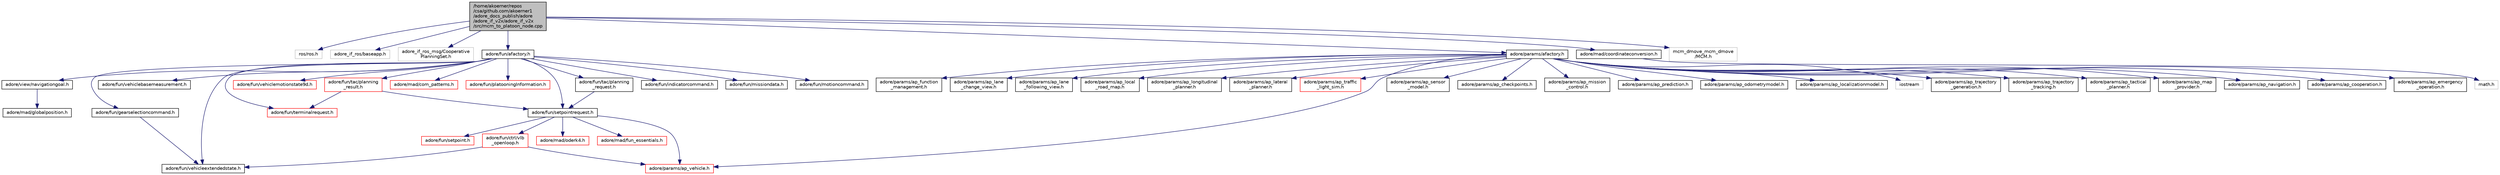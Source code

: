 digraph "/home/akoerner/repos/csa/github.com/akoerner1/adore_docs_publish/adore/adore_if_v2x/adore_if_v2x/src/mcm_to_platoon_node.cpp"
{
 // LATEX_PDF_SIZE
  edge [fontname="Helvetica",fontsize="10",labelfontname="Helvetica",labelfontsize="10"];
  node [fontname="Helvetica",fontsize="10",shape=record];
  Node1 [label="/home/akoerner/repos\l/csa/github.com/akoerner1\l/adore_docs_publish/adore\l/adore_if_v2x/adore_if_v2x\l/src/mcm_to_platoon_node.cpp",height=0.2,width=0.4,color="black", fillcolor="grey75", style="filled", fontcolor="black",tooltip=" "];
  Node1 -> Node2 [color="midnightblue",fontsize="10",style="solid",fontname="Helvetica"];
  Node2 [label="ros/ros.h",height=0.2,width=0.4,color="grey75", fillcolor="white", style="filled",tooltip=" "];
  Node1 -> Node3 [color="midnightblue",fontsize="10",style="solid",fontname="Helvetica"];
  Node3 [label="adore_if_ros/baseapp.h",height=0.2,width=0.4,color="grey75", fillcolor="white", style="filled",tooltip=" "];
  Node1 -> Node4 [color="midnightblue",fontsize="10",style="solid",fontname="Helvetica"];
  Node4 [label="adore_if_ros_msg/Cooperative\lPlanningSet.h",height=0.2,width=0.4,color="grey75", fillcolor="white", style="filled",tooltip=" "];
  Node1 -> Node5 [color="midnightblue",fontsize="10",style="solid",fontname="Helvetica"];
  Node5 [label="adore/fun/afactory.h",height=0.2,width=0.4,color="black", fillcolor="white", style="filled",URL="$fun_2include_2adore_2fun_2afactory_8h.html",tooltip=" "];
  Node5 -> Node6 [color="midnightblue",fontsize="10",style="solid",fontname="Helvetica"];
  Node6 [label="adore/fun/gearselectioncommand.h",height=0.2,width=0.4,color="black", fillcolor="white", style="filled",URL="$gearselectioncommand_8h.html",tooltip=" "];
  Node6 -> Node7 [color="midnightblue",fontsize="10",style="solid",fontname="Helvetica"];
  Node7 [label="adore/fun/vehicleextendedstate.h",height=0.2,width=0.4,color="black", fillcolor="white", style="filled",URL="$vehicleextendedstate_8h.html",tooltip=" "];
  Node5 -> Node8 [color="midnightblue",fontsize="10",style="solid",fontname="Helvetica"];
  Node8 [label="adore/fun/indicatorcommand.h",height=0.2,width=0.4,color="black", fillcolor="white", style="filled",URL="$indicatorcommand_8h.html",tooltip=" "];
  Node5 -> Node9 [color="midnightblue",fontsize="10",style="solid",fontname="Helvetica"];
  Node9 [label="adore/fun/missiondata.h",height=0.2,width=0.4,color="black", fillcolor="white", style="filled",URL="$missiondata_8h.html",tooltip=" "];
  Node5 -> Node10 [color="midnightblue",fontsize="10",style="solid",fontname="Helvetica"];
  Node10 [label="adore/fun/motioncommand.h",height=0.2,width=0.4,color="black", fillcolor="white", style="filled",URL="$motioncommand_8h.html",tooltip=" "];
  Node5 -> Node11 [color="midnightblue",fontsize="10",style="solid",fontname="Helvetica"];
  Node11 [label="adore/view/navigationgoal.h",height=0.2,width=0.4,color="black", fillcolor="white", style="filled",URL="$navigationgoal_8h.html",tooltip=" "];
  Node11 -> Node12 [color="midnightblue",fontsize="10",style="solid",fontname="Helvetica"];
  Node12 [label="adore/mad/globalposition.h",height=0.2,width=0.4,color="black", fillcolor="white", style="filled",URL="$globalposition_8h.html",tooltip=" "];
  Node5 -> Node13 [color="midnightblue",fontsize="10",style="solid",fontname="Helvetica"];
  Node13 [label="adore/fun/setpointrequest.h",height=0.2,width=0.4,color="black", fillcolor="white", style="filled",URL="$setpointrequest_8h.html",tooltip=" "];
  Node13 -> Node14 [color="midnightblue",fontsize="10",style="solid",fontname="Helvetica"];
  Node14 [label="adore/fun/setpoint.h",height=0.2,width=0.4,color="red", fillcolor="white", style="filled",URL="$setpoint_8h.html",tooltip=" "];
  Node13 -> Node22 [color="midnightblue",fontsize="10",style="solid",fontname="Helvetica"];
  Node22 [label="adore/mad/oderk4.h",height=0.2,width=0.4,color="red", fillcolor="white", style="filled",URL="$oderk4_8h.html",tooltip=" "];
  Node13 -> Node25 [color="midnightblue",fontsize="10",style="solid",fontname="Helvetica"];
  Node25 [label="adore/mad/fun_essentials.h",height=0.2,width=0.4,color="red", fillcolor="white", style="filled",URL="$fun__essentials_8h.html",tooltip=" "];
  Node13 -> Node47 [color="midnightblue",fontsize="10",style="solid",fontname="Helvetica"];
  Node47 [label="adore/fun/ctrl/vlb\l_openloop.h",height=0.2,width=0.4,color="red", fillcolor="white", style="filled",URL="$vlb__openloop_8h.html",tooltip=" "];
  Node47 -> Node48 [color="midnightblue",fontsize="10",style="solid",fontname="Helvetica"];
  Node48 [label="adore/params/ap_vehicle.h",height=0.2,width=0.4,color="red", fillcolor="white", style="filled",URL="$ap__vehicle_8h.html",tooltip=" "];
  Node47 -> Node7 [color="midnightblue",fontsize="10",style="solid",fontname="Helvetica"];
  Node13 -> Node48 [color="midnightblue",fontsize="10",style="solid",fontname="Helvetica"];
  Node5 -> Node49 [color="midnightblue",fontsize="10",style="solid",fontname="Helvetica"];
  Node49 [label="adore/fun/terminalrequest.h",height=0.2,width=0.4,color="red", fillcolor="white", style="filled",URL="$terminalrequest_8h.html",tooltip=" "];
  Node5 -> Node50 [color="midnightblue",fontsize="10",style="solid",fontname="Helvetica"];
  Node50 [label="adore/fun/vehiclebasemeasurement.h",height=0.2,width=0.4,color="black", fillcolor="white", style="filled",URL="$vehiclebasemeasurement_8h.html",tooltip=" "];
  Node5 -> Node7 [color="midnightblue",fontsize="10",style="solid",fontname="Helvetica"];
  Node5 -> Node20 [color="midnightblue",fontsize="10",style="solid",fontname="Helvetica"];
  Node20 [label="adore/fun/vehiclemotionstate9d.h",height=0.2,width=0.4,color="red", fillcolor="white", style="filled",URL="$fun_2include_2adore_2fun_2vehiclemotionstate9d_8h.html",tooltip=" "];
  Node5 -> Node51 [color="midnightblue",fontsize="10",style="solid",fontname="Helvetica"];
  Node51 [label="adore/fun/tac/planning\l_result.h",height=0.2,width=0.4,color="red", fillcolor="white", style="filled",URL="$planning__result_8h.html",tooltip=" "];
  Node51 -> Node13 [color="midnightblue",fontsize="10",style="solid",fontname="Helvetica"];
  Node51 -> Node49 [color="midnightblue",fontsize="10",style="solid",fontname="Helvetica"];
  Node5 -> Node56 [color="midnightblue",fontsize="10",style="solid",fontname="Helvetica"];
  Node56 [label="adore/fun/tac/planning\l_request.h",height=0.2,width=0.4,color="black", fillcolor="white", style="filled",URL="$planning__request_8h.html",tooltip=" "];
  Node56 -> Node13 [color="midnightblue",fontsize="10",style="solid",fontname="Helvetica"];
  Node5 -> Node57 [color="midnightblue",fontsize="10",style="solid",fontname="Helvetica"];
  Node57 [label="adore/mad/com_patterns.h",height=0.2,width=0.4,color="red", fillcolor="white", style="filled",URL="$com__patterns_8h.html",tooltip=" "];
  Node5 -> Node59 [color="midnightblue",fontsize="10",style="solid",fontname="Helvetica"];
  Node59 [label="adore/fun/platooningInformation.h",height=0.2,width=0.4,color="red", fillcolor="white", style="filled",URL="$platooningInformation_8h.html",tooltip=" "];
  Node1 -> Node61 [color="midnightblue",fontsize="10",style="solid",fontname="Helvetica"];
  Node61 [label="adore/params/afactory.h",height=0.2,width=0.4,color="black", fillcolor="white", style="filled",URL="$params_2include_2adore_2params_2afactory_8h.html",tooltip=" "];
  Node61 -> Node48 [color="midnightblue",fontsize="10",style="solid",fontname="Helvetica"];
  Node61 -> Node62 [color="midnightblue",fontsize="10",style="solid",fontname="Helvetica"];
  Node62 [label="adore/params/ap_trajectory\l_generation.h",height=0.2,width=0.4,color="black", fillcolor="white", style="filled",URL="$ap__trajectory__generation_8h.html",tooltip=" "];
  Node61 -> Node63 [color="midnightblue",fontsize="10",style="solid",fontname="Helvetica"];
  Node63 [label="adore/params/ap_trajectory\l_tracking.h",height=0.2,width=0.4,color="black", fillcolor="white", style="filled",URL="$ap__trajectory__tracking_8h.html",tooltip=" "];
  Node61 -> Node64 [color="midnightblue",fontsize="10",style="solid",fontname="Helvetica"];
  Node64 [label="adore/params/ap_tactical\l_planner.h",height=0.2,width=0.4,color="black", fillcolor="white", style="filled",URL="$ap__tactical__planner_8h.html",tooltip=" "];
  Node61 -> Node65 [color="midnightblue",fontsize="10",style="solid",fontname="Helvetica"];
  Node65 [label="adore/params/ap_map\l_provider.h",height=0.2,width=0.4,color="black", fillcolor="white", style="filled",URL="$ap__map__provider_8h.html",tooltip=" "];
  Node61 -> Node66 [color="midnightblue",fontsize="10",style="solid",fontname="Helvetica"];
  Node66 [label="adore/params/ap_navigation.h",height=0.2,width=0.4,color="black", fillcolor="white", style="filled",URL="$ap__navigation_8h.html",tooltip=" "];
  Node61 -> Node67 [color="midnightblue",fontsize="10",style="solid",fontname="Helvetica"];
  Node67 [label="adore/params/ap_cooperation.h",height=0.2,width=0.4,color="black", fillcolor="white", style="filled",URL="$ap__cooperation_8h.html",tooltip=" "];
  Node61 -> Node68 [color="midnightblue",fontsize="10",style="solid",fontname="Helvetica"];
  Node68 [label="adore/params/ap_emergency\l_operation.h",height=0.2,width=0.4,color="black", fillcolor="white", style="filled",URL="$ap__emergency__operation_8h.html",tooltip=" "];
  Node61 -> Node69 [color="midnightblue",fontsize="10",style="solid",fontname="Helvetica"];
  Node69 [label="adore/params/ap_function\l_management.h",height=0.2,width=0.4,color="black", fillcolor="white", style="filled",URL="$ap__function__management_8h.html",tooltip=" "];
  Node61 -> Node70 [color="midnightblue",fontsize="10",style="solid",fontname="Helvetica"];
  Node70 [label="adore/params/ap_lane\l_change_view.h",height=0.2,width=0.4,color="black", fillcolor="white", style="filled",URL="$ap__lane__change__view_8h.html",tooltip=" "];
  Node61 -> Node71 [color="midnightblue",fontsize="10",style="solid",fontname="Helvetica"];
  Node71 [label="adore/params/ap_lane\l_following_view.h",height=0.2,width=0.4,color="black", fillcolor="white", style="filled",URL="$ap__lane__following__view_8h.html",tooltip=" "];
  Node61 -> Node72 [color="midnightblue",fontsize="10",style="solid",fontname="Helvetica"];
  Node72 [label="adore/params/ap_local\l_road_map.h",height=0.2,width=0.4,color="black", fillcolor="white", style="filled",URL="$ap__local__road__map_8h.html",tooltip=" "];
  Node61 -> Node73 [color="midnightblue",fontsize="10",style="solid",fontname="Helvetica"];
  Node73 [label="adore/params/ap_longitudinal\l_planner.h",height=0.2,width=0.4,color="black", fillcolor="white", style="filled",URL="$ap__longitudinal__planner_8h.html",tooltip=" "];
  Node61 -> Node74 [color="midnightblue",fontsize="10",style="solid",fontname="Helvetica"];
  Node74 [label="adore/params/ap_lateral\l_planner.h",height=0.2,width=0.4,color="black", fillcolor="white", style="filled",URL="$ap__lateral__planner_8h.html",tooltip=" "];
  Node61 -> Node75 [color="midnightblue",fontsize="10",style="solid",fontname="Helvetica"];
  Node75 [label="adore/params/ap_traffic\l_light_sim.h",height=0.2,width=0.4,color="red", fillcolor="white", style="filled",URL="$ap__traffic__light__sim_8h.html",tooltip=" "];
  Node61 -> Node76 [color="midnightblue",fontsize="10",style="solid",fontname="Helvetica"];
  Node76 [label="adore/params/ap_sensor\l_model.h",height=0.2,width=0.4,color="black", fillcolor="white", style="filled",URL="$ap__sensor__model_8h.html",tooltip=" "];
  Node61 -> Node77 [color="midnightblue",fontsize="10",style="solid",fontname="Helvetica"];
  Node77 [label="adore/params/ap_checkpoints.h",height=0.2,width=0.4,color="black", fillcolor="white", style="filled",URL="$ap__checkpoints_8h.html",tooltip=" "];
  Node61 -> Node78 [color="midnightblue",fontsize="10",style="solid",fontname="Helvetica"];
  Node78 [label="adore/params/ap_mission\l_control.h",height=0.2,width=0.4,color="black", fillcolor="white", style="filled",URL="$ap__mission__control_8h.html",tooltip=" "];
  Node61 -> Node79 [color="midnightblue",fontsize="10",style="solid",fontname="Helvetica"];
  Node79 [label="adore/params/ap_prediction.h",height=0.2,width=0.4,color="black", fillcolor="white", style="filled",URL="$ap__prediction_8h.html",tooltip=" "];
  Node61 -> Node80 [color="midnightblue",fontsize="10",style="solid",fontname="Helvetica"];
  Node80 [label="adore/params/ap_odometrymodel.h",height=0.2,width=0.4,color="black", fillcolor="white", style="filled",URL="$ap__odometrymodel_8h.html",tooltip=" "];
  Node61 -> Node81 [color="midnightblue",fontsize="10",style="solid",fontname="Helvetica"];
  Node81 [label="adore/params/ap_localizationmodel.h",height=0.2,width=0.4,color="black", fillcolor="white", style="filled",URL="$ap__localizationmodel_8h.html",tooltip=" "];
  Node61 -> Node36 [color="midnightblue",fontsize="10",style="solid",fontname="Helvetica"];
  Node36 [label="iostream",height=0.2,width=0.4,color="grey75", fillcolor="white", style="filled",tooltip=" "];
  Node1 -> Node82 [color="midnightblue",fontsize="10",style="solid",fontname="Helvetica"];
  Node82 [label="adore/mad/coordinateconversion.h",height=0.2,width=0.4,color="black", fillcolor="white", style="filled",URL="$coordinateconversion_8h.html",tooltip=" "];
  Node82 -> Node18 [color="midnightblue",fontsize="10",style="solid",fontname="Helvetica"];
  Node18 [label="math.h",height=0.2,width=0.4,color="grey75", fillcolor="white", style="filled",tooltip=" "];
  Node1 -> Node83 [color="midnightblue",fontsize="10",style="solid",fontname="Helvetica"];
  Node83 [label="mcm_dmove_mcm_dmove\l/MCM.h",height=0.2,width=0.4,color="grey75", fillcolor="white", style="filled",tooltip=" "];
}
